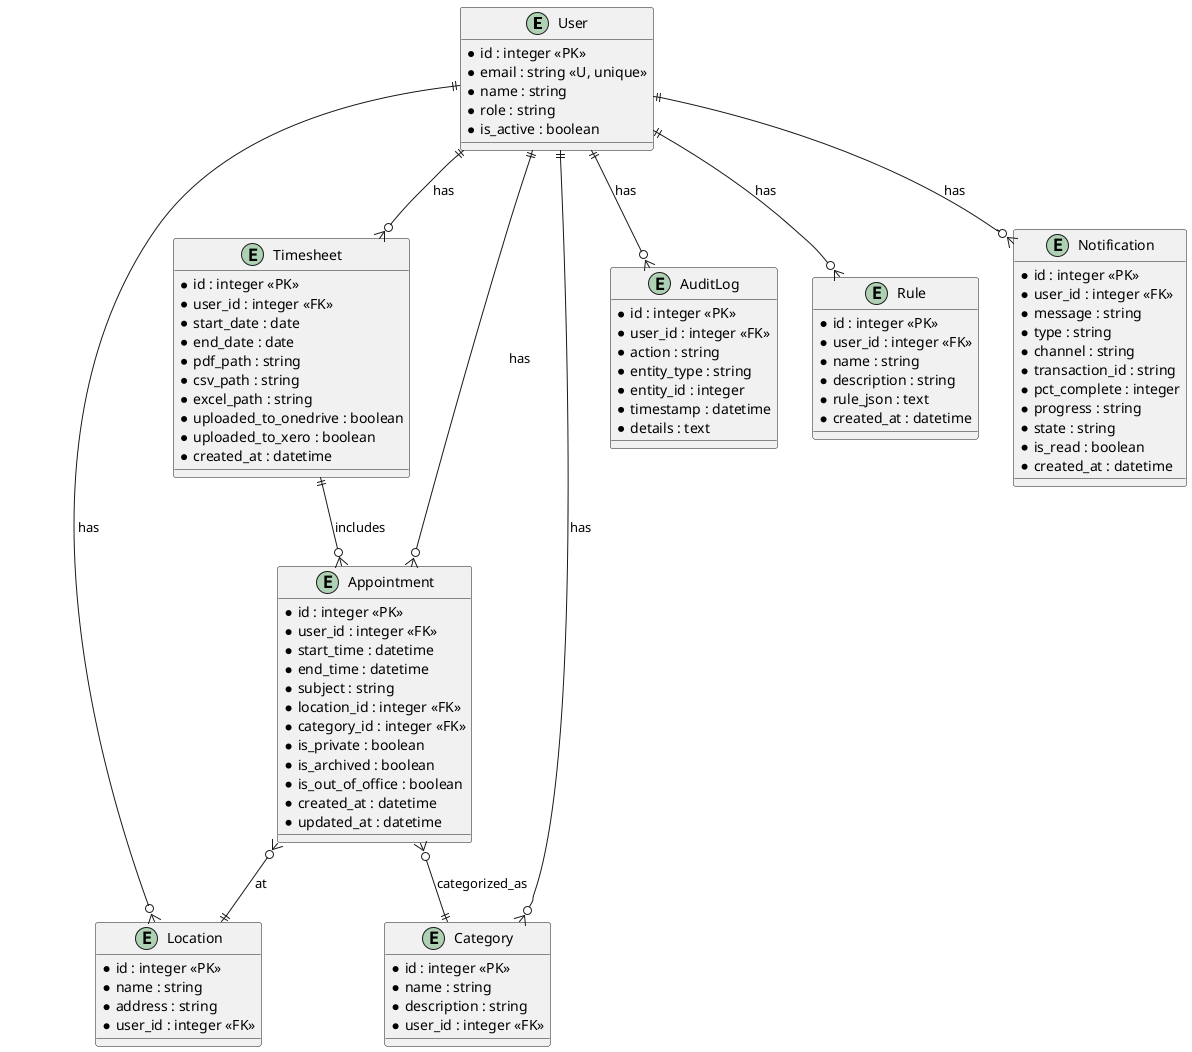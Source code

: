 @startuml DataModel
entity User {
    * id : integer <<PK>>
    * email : string <<U, unique>>
    * name : string
    * role : string
    * is_active : boolean
}

entity Appointment {
    * id : integer <<PK>>
    * user_id : integer <<FK>>
    * start_time : datetime
    * end_time : datetime
    * subject : string
    * location_id : integer <<FK>>
    * category_id : integer <<FK>>
    * is_private : boolean
    * is_archived : boolean
    * is_out_of_office : boolean
    * created_at : datetime
    * updated_at : datetime
}

entity Location {
    * id : integer <<PK>>
    * name : string
    * address : string
    * user_id : integer <<FK>>
}

entity Category {
    * id : integer <<PK>>
    * name : string
    * description : string
    * user_id : integer <<FK>>
}

entity Timesheet {
    * id : integer <<PK>>
    * user_id : integer <<FK>>
    * start_date : date
    * end_date : date
    * pdf_path : string
    * csv_path : string
    * excel_path : string
    * uploaded_to_onedrive : boolean
    * uploaded_to_xero : boolean
    * created_at : datetime
}

entity AuditLog {
    * id : integer <<PK>>
    * user_id : integer <<FK>>
    * action : string
    * entity_type : string
    * entity_id : integer
    * timestamp : datetime
    * details : text
}

entity Rule {
    * id : integer <<PK>>
    * user_id : integer <<FK>>
    * name : string
    * description : string
    * rule_json : text
    * created_at : datetime
}

entity Notification {
    * id : integer <<PK>>
    * user_id : integer <<FK>>
    * message : string
    * type : string
    * channel : string
    * transaction_id : string
    * pct_complete : integer
    * progress : string
    * state : string
    * is_read : boolean
    * created_at : datetime
}

' Note: User preferences determine which channel is used for each notification class.

User ||--o{ Appointment : has
User ||--o{ Location : has
User ||--o{ Category : has
User ||--o{ Timesheet : has
User ||--o{ AuditLog : has
User ||--o{ Rule : has
User ||--o{ Notification : has

Appointment }o--|| Location : at
Appointment }o--|| Category : categorized_as
Timesheet ||--o{ Appointment : includes

@enduml 